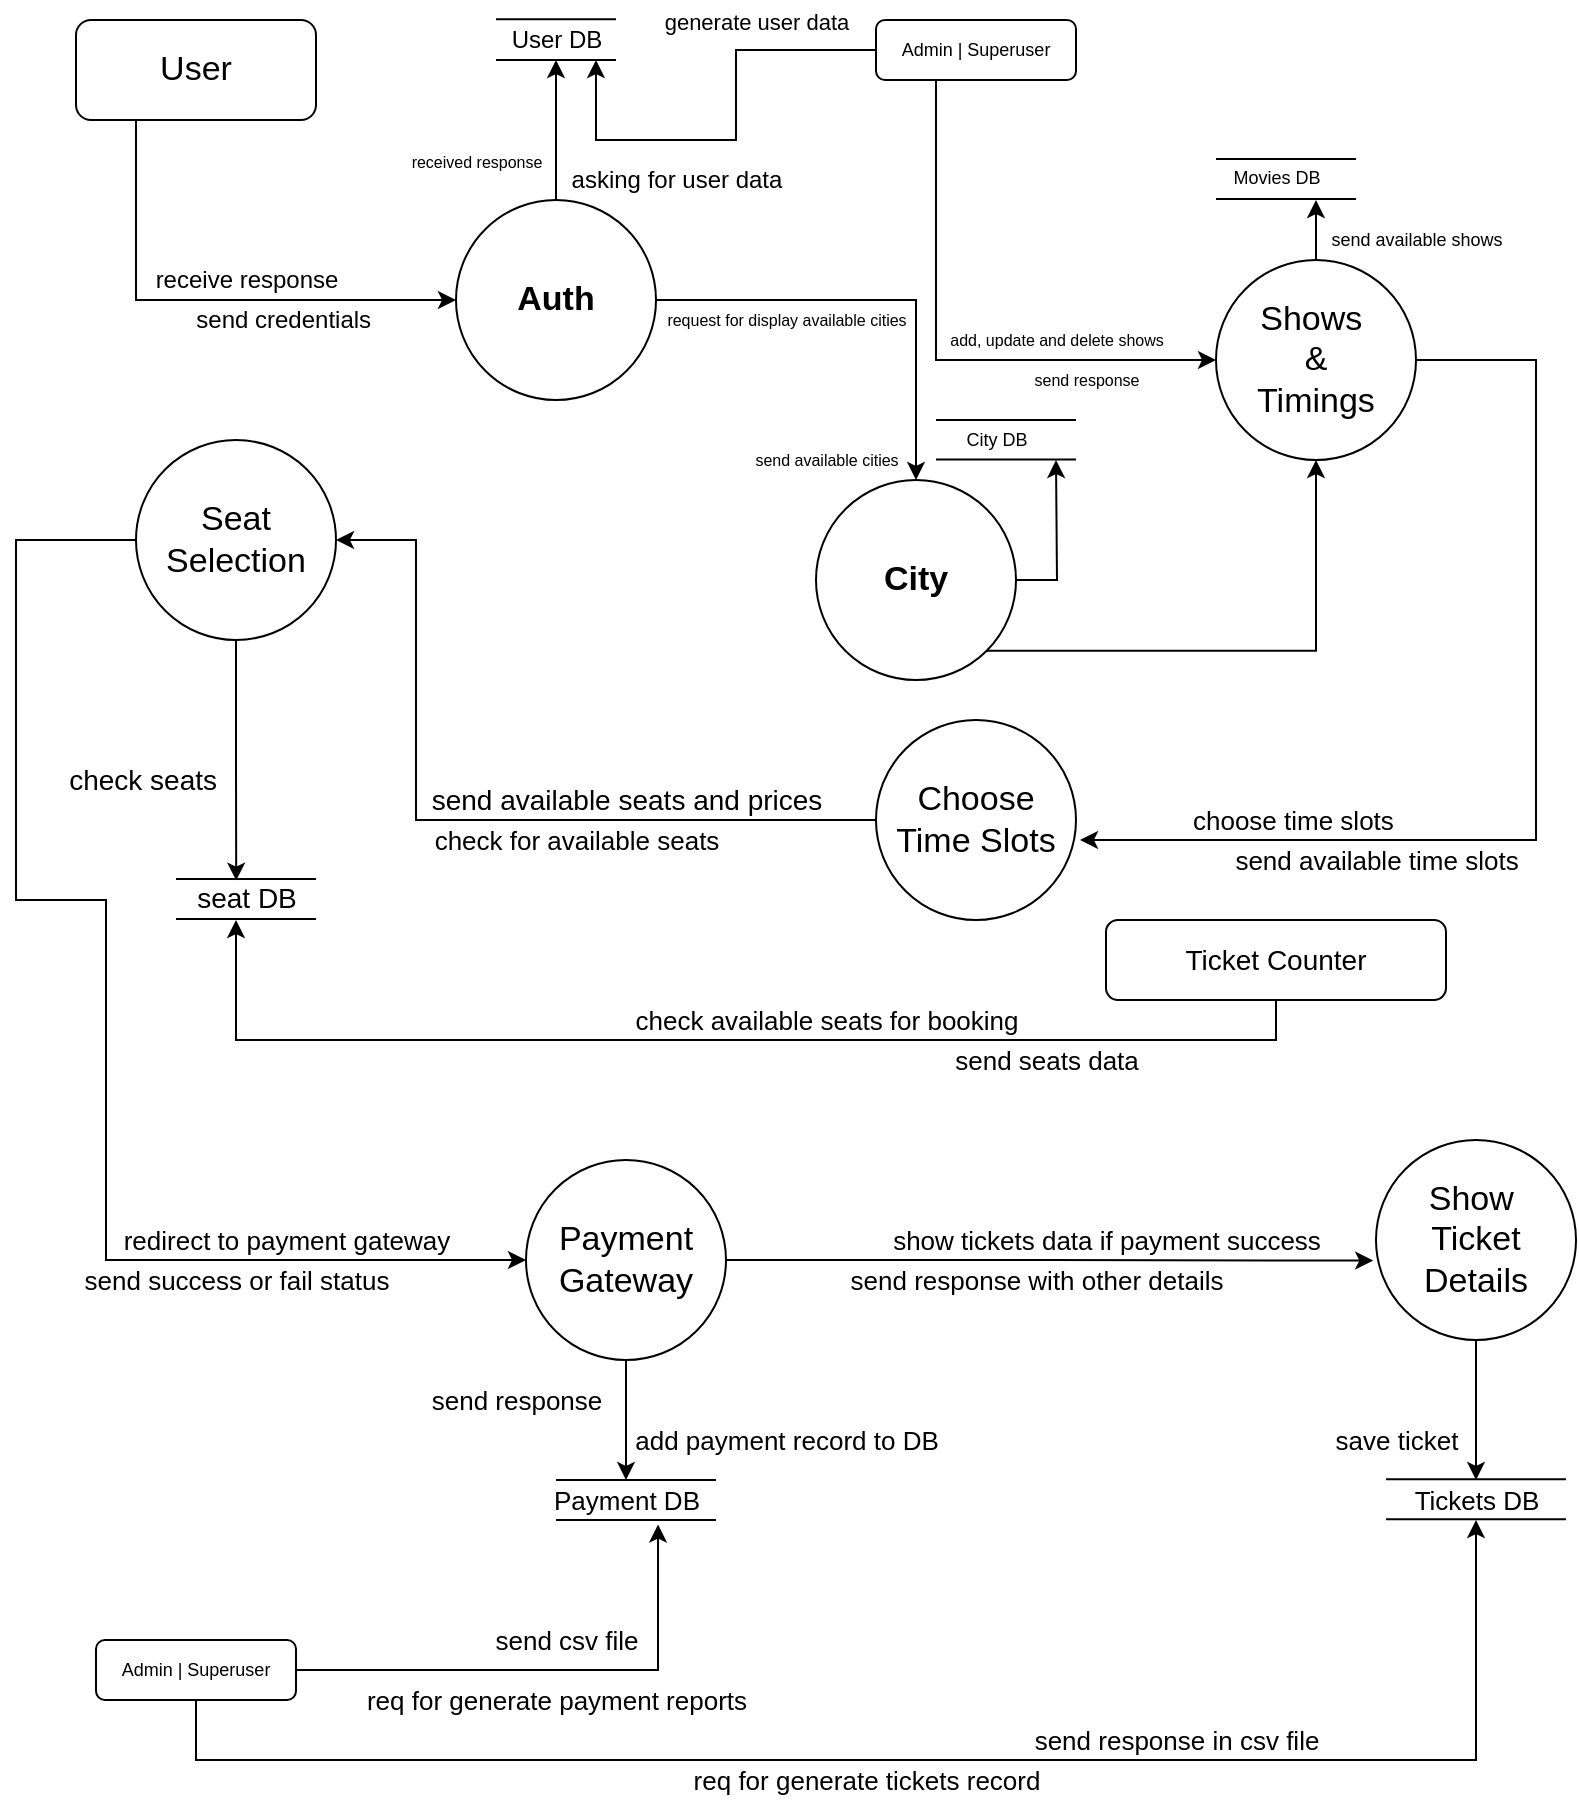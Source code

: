 <mxfile version="17.2.4" type="github">
  <diagram id="ON_uFstYy1kafic6odtV" name="Page-1">
    <mxGraphModel dx="401" dy="240" grid="1" gridSize="10" guides="1" tooltips="1" connect="1" arrows="1" fold="1" page="1" pageScale="1" pageWidth="850" pageHeight="1100" math="0" shadow="0">
      <root>
        <mxCell id="0" />
        <mxCell id="1" parent="0" />
        <mxCell id="_phNsCbLZBcsNUAs6Ilp-49" style="edgeStyle=orthogonalEdgeStyle;rounded=0;orthogonalLoop=1;jettySize=auto;html=1;entryX=0;entryY=0.5;entryDx=0;entryDy=0;exitX=0.25;exitY=1;exitDx=0;exitDy=0;" edge="1" parent="1" source="_phNsCbLZBcsNUAs6Ilp-46" target="_phNsCbLZBcsNUAs6Ilp-48">
          <mxGeometry relative="1" as="geometry" />
        </mxCell>
        <mxCell id="_phNsCbLZBcsNUAs6Ilp-46" value="User" style="rounded=1;whiteSpace=wrap;html=1;fontSize=17;" vertex="1" parent="1">
          <mxGeometry x="80" y="90" width="120" height="50" as="geometry" />
        </mxCell>
        <mxCell id="_phNsCbLZBcsNUAs6Ilp-57" value="" style="edgeStyle=orthogonalEdgeStyle;rounded=0;orthogonalLoop=1;jettySize=auto;html=1;" edge="1" parent="1" source="_phNsCbLZBcsNUAs6Ilp-48" target="_phNsCbLZBcsNUAs6Ilp-55">
          <mxGeometry relative="1" as="geometry" />
        </mxCell>
        <mxCell id="_phNsCbLZBcsNUAs6Ilp-60" style="edgeStyle=orthogonalEdgeStyle;rounded=0;orthogonalLoop=1;jettySize=auto;html=1;fontSize=8;" edge="1" parent="1" source="_phNsCbLZBcsNUAs6Ilp-48" target="_phNsCbLZBcsNUAs6Ilp-52">
          <mxGeometry relative="1" as="geometry" />
        </mxCell>
        <mxCell id="_phNsCbLZBcsNUAs6Ilp-48" value="&lt;font style=&quot;font-size: 17px&quot;&gt;&lt;b&gt;Auth&lt;/b&gt;&lt;br&gt;&lt;/font&gt;" style="ellipse;whiteSpace=wrap;html=1;aspect=fixed;" vertex="1" parent="1">
          <mxGeometry x="270" y="180" width="100" height="100" as="geometry" />
        </mxCell>
        <mxCell id="_phNsCbLZBcsNUAs6Ilp-50" value="send credentials&amp;nbsp;" style="text;html=1;align=center;verticalAlign=middle;resizable=0;points=[];autosize=1;strokeColor=none;fillColor=none;" vertex="1" parent="1">
          <mxGeometry x="130" y="230" width="110" height="20" as="geometry" />
        </mxCell>
        <mxCell id="_phNsCbLZBcsNUAs6Ilp-51" value="receive response" style="text;html=1;align=center;verticalAlign=middle;resizable=0;points=[];autosize=1;strokeColor=none;fillColor=none;" vertex="1" parent="1">
          <mxGeometry x="110" y="210" width="110" height="20" as="geometry" />
        </mxCell>
        <mxCell id="_phNsCbLZBcsNUAs6Ilp-70" style="edgeStyle=orthogonalEdgeStyle;rounded=0;orthogonalLoop=1;jettySize=auto;html=1;fontSize=9;" edge="1" parent="1" source="_phNsCbLZBcsNUAs6Ilp-52">
          <mxGeometry relative="1" as="geometry">
            <mxPoint x="570" y="310" as="targetPoint" />
          </mxGeometry>
        </mxCell>
        <mxCell id="_phNsCbLZBcsNUAs6Ilp-73" style="edgeStyle=orthogonalEdgeStyle;rounded=0;orthogonalLoop=1;jettySize=auto;html=1;exitX=1;exitY=1;exitDx=0;exitDy=0;entryX=0.5;entryY=1;entryDx=0;entryDy=0;fontSize=9;" edge="1" parent="1" source="_phNsCbLZBcsNUAs6Ilp-52" target="_phNsCbLZBcsNUAs6Ilp-72">
          <mxGeometry relative="1" as="geometry" />
        </mxCell>
        <mxCell id="_phNsCbLZBcsNUAs6Ilp-52" value="&lt;font style=&quot;font-size: 17px&quot;&gt;&lt;b&gt;City&lt;/b&gt;&lt;br&gt;&lt;/font&gt;" style="ellipse;whiteSpace=wrap;html=1;aspect=fixed;" vertex="1" parent="1">
          <mxGeometry x="450" y="320" width="100" height="100" as="geometry" />
        </mxCell>
        <mxCell id="_phNsCbLZBcsNUAs6Ilp-53" value="" style="endArrow=none;html=1;rounded=0;" edge="1" parent="1">
          <mxGeometry width="50" height="50" relative="1" as="geometry">
            <mxPoint x="350" y="89.66" as="sourcePoint" />
            <mxPoint x="290" y="89.66" as="targetPoint" />
          </mxGeometry>
        </mxCell>
        <mxCell id="_phNsCbLZBcsNUAs6Ilp-54" value="" style="endArrow=none;html=1;rounded=0;" edge="1" parent="1">
          <mxGeometry width="50" height="50" relative="1" as="geometry">
            <mxPoint x="350" y="110" as="sourcePoint" />
            <mxPoint x="290" y="110" as="targetPoint" />
          </mxGeometry>
        </mxCell>
        <mxCell id="_phNsCbLZBcsNUAs6Ilp-55" value="User DB" style="text;html=1;align=center;verticalAlign=middle;resizable=0;points=[];autosize=1;strokeColor=none;fillColor=none;" vertex="1" parent="1">
          <mxGeometry x="290" y="90" width="60" height="20" as="geometry" />
        </mxCell>
        <mxCell id="_phNsCbLZBcsNUAs6Ilp-58" value="asking for user data" style="text;html=1;align=center;verticalAlign=middle;resizable=0;points=[];autosize=1;strokeColor=none;fillColor=none;" vertex="1" parent="1">
          <mxGeometry x="320" y="160" width="120" height="20" as="geometry" />
        </mxCell>
        <mxCell id="_phNsCbLZBcsNUAs6Ilp-59" value="&lt;font style=&quot;font-size: 8px&quot;&gt;received response&lt;/font&gt;" style="text;html=1;align=center;verticalAlign=middle;resizable=0;points=[];autosize=1;strokeColor=none;fillColor=none;" vertex="1" parent="1">
          <mxGeometry x="240" y="150" width="80" height="20" as="geometry" />
        </mxCell>
        <mxCell id="_phNsCbLZBcsNUAs6Ilp-62" value="request for display available cities" style="text;html=1;align=center;verticalAlign=middle;resizable=0;points=[];autosize=1;strokeColor=none;fillColor=none;fontSize=8;" vertex="1" parent="1">
          <mxGeometry x="370" y="230" width="130" height="20" as="geometry" />
        </mxCell>
        <mxCell id="_phNsCbLZBcsNUAs6Ilp-63" value="send available cities" style="text;html=1;align=center;verticalAlign=middle;resizable=0;points=[];autosize=1;strokeColor=none;fillColor=none;fontSize=8;" vertex="1" parent="1">
          <mxGeometry x="410" y="300" width="90" height="20" as="geometry" />
        </mxCell>
        <mxCell id="_phNsCbLZBcsNUAs6Ilp-64" value="" style="endArrow=none;html=1;rounded=0;fontSize=8;" edge="1" parent="1">
          <mxGeometry width="50" height="50" relative="1" as="geometry">
            <mxPoint x="510" y="290" as="sourcePoint" />
            <mxPoint x="580" y="290" as="targetPoint" />
          </mxGeometry>
        </mxCell>
        <mxCell id="_phNsCbLZBcsNUAs6Ilp-65" value="" style="endArrow=none;html=1;rounded=0;fontSize=8;" edge="1" parent="1">
          <mxGeometry width="50" height="50" relative="1" as="geometry">
            <mxPoint x="510" y="309.7" as="sourcePoint" />
            <mxPoint x="580" y="309.7" as="targetPoint" />
          </mxGeometry>
        </mxCell>
        <mxCell id="_phNsCbLZBcsNUAs6Ilp-66" value="&lt;font style=&quot;font-size: 9px&quot;&gt;City DB&lt;/font&gt;" style="text;html=1;align=center;verticalAlign=middle;resizable=0;points=[];autosize=1;strokeColor=none;fillColor=none;fontSize=8;" vertex="1" parent="1">
          <mxGeometry x="515" y="290" width="50" height="20" as="geometry" />
        </mxCell>
        <mxCell id="_phNsCbLZBcsNUAs6Ilp-78" style="edgeStyle=orthogonalEdgeStyle;rounded=0;orthogonalLoop=1;jettySize=auto;html=1;entryX=0.833;entryY=1.027;entryDx=0;entryDy=0;entryPerimeter=0;fontSize=9;" edge="1" parent="1" source="_phNsCbLZBcsNUAs6Ilp-72" target="_phNsCbLZBcsNUAs6Ilp-76">
          <mxGeometry relative="1" as="geometry" />
        </mxCell>
        <mxCell id="_phNsCbLZBcsNUAs6Ilp-106" style="edgeStyle=orthogonalEdgeStyle;rounded=0;orthogonalLoop=1;jettySize=auto;html=1;entryX=1.02;entryY=0.6;entryDx=0;entryDy=0;entryPerimeter=0;fontSize=13;" edge="1" parent="1" source="_phNsCbLZBcsNUAs6Ilp-72" target="_phNsCbLZBcsNUAs6Ilp-103">
          <mxGeometry relative="1" as="geometry">
            <Array as="points">
              <mxPoint x="810" y="260" />
              <mxPoint x="810" y="500" />
            </Array>
          </mxGeometry>
        </mxCell>
        <mxCell id="_phNsCbLZBcsNUAs6Ilp-72" value="&lt;font style=&quot;font-size: 17px&quot;&gt;Shows&amp;nbsp;&lt;br&gt;&amp;amp;&lt;br&gt;Timings&lt;br&gt;&lt;/font&gt;" style="ellipse;whiteSpace=wrap;html=1;aspect=fixed;" vertex="1" parent="1">
          <mxGeometry x="650" y="210" width="100" height="100" as="geometry" />
        </mxCell>
        <mxCell id="_phNsCbLZBcsNUAs6Ilp-74" value="" style="endArrow=none;html=1;rounded=0;fontSize=9;" edge="1" parent="1">
          <mxGeometry width="50" height="50" relative="1" as="geometry">
            <mxPoint x="650" y="159.46" as="sourcePoint" />
            <mxPoint x="720" y="159.46" as="targetPoint" />
          </mxGeometry>
        </mxCell>
        <mxCell id="_phNsCbLZBcsNUAs6Ilp-75" value="" style="endArrow=none;html=1;rounded=0;fontSize=9;" edge="1" parent="1">
          <mxGeometry width="50" height="50" relative="1" as="geometry">
            <mxPoint x="650" y="179.46" as="sourcePoint" />
            <mxPoint x="720" y="179.46" as="targetPoint" />
          </mxGeometry>
        </mxCell>
        <mxCell id="_phNsCbLZBcsNUAs6Ilp-76" value="Movies DB" style="text;html=1;align=center;verticalAlign=middle;resizable=0;points=[];autosize=1;strokeColor=none;fillColor=none;fontSize=9;" vertex="1" parent="1">
          <mxGeometry x="650" y="159.46" width="60" height="20" as="geometry" />
        </mxCell>
        <mxCell id="_phNsCbLZBcsNUAs6Ilp-79" value="send available shows" style="text;html=1;align=center;verticalAlign=middle;resizable=0;points=[];autosize=1;strokeColor=none;fillColor=none;fontSize=9;" vertex="1" parent="1">
          <mxGeometry x="700" y="190" width="100" height="20" as="geometry" />
        </mxCell>
        <mxCell id="_phNsCbLZBcsNUAs6Ilp-83" style="edgeStyle=orthogonalEdgeStyle;rounded=0;orthogonalLoop=1;jettySize=auto;html=1;entryX=0;entryY=0.5;entryDx=0;entryDy=0;fontSize=9;exitX=0.3;exitY=1;exitDx=0;exitDy=0;exitPerimeter=0;" edge="1" parent="1" source="_phNsCbLZBcsNUAs6Ilp-82" target="_phNsCbLZBcsNUAs6Ilp-72">
          <mxGeometry relative="1" as="geometry" />
        </mxCell>
        <mxCell id="_phNsCbLZBcsNUAs6Ilp-87" style="edgeStyle=orthogonalEdgeStyle;rounded=0;orthogonalLoop=1;jettySize=auto;html=1;fontSize=8;entryX=0.833;entryY=1;entryDx=0;entryDy=0;entryPerimeter=0;" edge="1" parent="1" source="_phNsCbLZBcsNUAs6Ilp-82" target="_phNsCbLZBcsNUAs6Ilp-55">
          <mxGeometry relative="1" as="geometry">
            <mxPoint x="340" y="120" as="targetPoint" />
            <Array as="points">
              <mxPoint x="410" y="105" />
              <mxPoint x="410" y="150" />
              <mxPoint x="340" y="150" />
            </Array>
          </mxGeometry>
        </mxCell>
        <mxCell id="_phNsCbLZBcsNUAs6Ilp-82" value="Admin | Superuser" style="rounded=1;whiteSpace=wrap;html=1;fontSize=9;" vertex="1" parent="1">
          <mxGeometry x="480" y="90" width="100" height="30" as="geometry" />
        </mxCell>
        <mxCell id="_phNsCbLZBcsNUAs6Ilp-84" value="&lt;font style=&quot;font-size: 8px&quot;&gt;add, update and delete shows&lt;/font&gt;" style="text;html=1;align=center;verticalAlign=middle;resizable=0;points=[];autosize=1;strokeColor=none;fillColor=none;fontSize=9;" vertex="1" parent="1">
          <mxGeometry x="510" y="240" width="120" height="20" as="geometry" />
        </mxCell>
        <mxCell id="_phNsCbLZBcsNUAs6Ilp-86" value="&lt;font style=&quot;font-size: 8px&quot;&gt;send response&lt;/font&gt;" style="text;html=1;align=center;verticalAlign=middle;resizable=0;points=[];autosize=1;strokeColor=none;fillColor=none;fontSize=9;" vertex="1" parent="1">
          <mxGeometry x="550" y="260" width="70" height="20" as="geometry" />
        </mxCell>
        <mxCell id="_phNsCbLZBcsNUAs6Ilp-99" style="edgeStyle=orthogonalEdgeStyle;rounded=0;orthogonalLoop=1;jettySize=auto;html=1;entryX=0.43;entryY=0.042;entryDx=0;entryDy=0;entryPerimeter=0;fontSize=14;exitX=0.5;exitY=1;exitDx=0;exitDy=0;" edge="1" parent="1" source="_phNsCbLZBcsNUAs6Ilp-88" target="_phNsCbLZBcsNUAs6Ilp-95">
          <mxGeometry relative="1" as="geometry" />
        </mxCell>
        <mxCell id="_phNsCbLZBcsNUAs6Ilp-110" style="edgeStyle=orthogonalEdgeStyle;rounded=0;orthogonalLoop=1;jettySize=auto;html=1;entryX=0;entryY=0.5;entryDx=0;entryDy=0;fontSize=13;" edge="1" parent="1" source="_phNsCbLZBcsNUAs6Ilp-88" target="_phNsCbLZBcsNUAs6Ilp-109">
          <mxGeometry relative="1" as="geometry">
            <Array as="points">
              <mxPoint x="50" y="350" />
              <mxPoint x="50" y="530" />
              <mxPoint x="95" y="530" />
              <mxPoint x="95" y="710" />
            </Array>
          </mxGeometry>
        </mxCell>
        <mxCell id="_phNsCbLZBcsNUAs6Ilp-88" value="&lt;font style=&quot;font-size: 17px&quot;&gt;Seat Selection&lt;br&gt;&lt;/font&gt;" style="ellipse;whiteSpace=wrap;html=1;aspect=fixed;" vertex="1" parent="1">
          <mxGeometry x="110" y="300" width="100" height="100" as="geometry" />
        </mxCell>
        <mxCell id="_phNsCbLZBcsNUAs6Ilp-90" value="&lt;font style=&quot;font-size: 13px&quot;&gt;check for available seats&lt;/font&gt;" style="text;html=1;align=center;verticalAlign=middle;resizable=0;points=[];autosize=1;strokeColor=none;fillColor=none;fontSize=8;" vertex="1" parent="1">
          <mxGeometry x="250" y="490" width="160" height="20" as="geometry" />
        </mxCell>
        <mxCell id="_phNsCbLZBcsNUAs6Ilp-91" value="&lt;font style=&quot;font-size: 14px&quot;&gt;send available seats and prices&lt;/font&gt;" style="text;html=1;align=center;verticalAlign=middle;resizable=0;points=[];autosize=1;strokeColor=none;fillColor=none;fontSize=11;" vertex="1" parent="1">
          <mxGeometry x="250" y="470" width="210" height="20" as="geometry" />
        </mxCell>
        <mxCell id="_phNsCbLZBcsNUAs6Ilp-98" style="edgeStyle=orthogonalEdgeStyle;rounded=0;orthogonalLoop=1;jettySize=auto;html=1;fontSize=14;exitX=0.5;exitY=1;exitDx=0;exitDy=0;" edge="1" parent="1" source="_phNsCbLZBcsNUAs6Ilp-92">
          <mxGeometry relative="1" as="geometry">
            <mxPoint x="160" y="540" as="targetPoint" />
            <Array as="points">
              <mxPoint x="680" y="600" />
              <mxPoint x="160" y="600" />
            </Array>
          </mxGeometry>
        </mxCell>
        <mxCell id="_phNsCbLZBcsNUAs6Ilp-92" value="Ticket Counter" style="rounded=1;whiteSpace=wrap;html=1;fontSize=14;" vertex="1" parent="1">
          <mxGeometry x="595" y="540" width="170" height="40" as="geometry" />
        </mxCell>
        <mxCell id="_phNsCbLZBcsNUAs6Ilp-94" value="" style="endArrow=none;html=1;rounded=0;fontSize=14;" edge="1" parent="1">
          <mxGeometry width="50" height="50" relative="1" as="geometry">
            <mxPoint x="130" y="519.47" as="sourcePoint" />
            <mxPoint x="200" y="519.47" as="targetPoint" />
          </mxGeometry>
        </mxCell>
        <mxCell id="_phNsCbLZBcsNUAs6Ilp-95" value="seat DB" style="text;html=1;align=center;verticalAlign=middle;resizable=0;points=[];autosize=1;strokeColor=none;fillColor=none;fontSize=14;" vertex="1" parent="1">
          <mxGeometry x="130" y="519.47" width="70" height="20" as="geometry" />
        </mxCell>
        <mxCell id="_phNsCbLZBcsNUAs6Ilp-97" value="" style="endArrow=none;html=1;rounded=0;fontSize=14;" edge="1" parent="1">
          <mxGeometry width="50" height="50" relative="1" as="geometry">
            <mxPoint x="130" y="539.47" as="sourcePoint" />
            <mxPoint x="200" y="539.47" as="targetPoint" />
          </mxGeometry>
        </mxCell>
        <mxCell id="_phNsCbLZBcsNUAs6Ilp-100" value="check seats&amp;nbsp;" style="text;html=1;align=center;verticalAlign=middle;resizable=0;points=[];autosize=1;strokeColor=none;fillColor=none;fontSize=14;" vertex="1" parent="1">
          <mxGeometry x="70" y="460" width="90" height="20" as="geometry" />
        </mxCell>
        <mxCell id="_phNsCbLZBcsNUAs6Ilp-101" value="&lt;font style=&quot;font-size: 13px&quot;&gt;check available seats for booking&lt;/font&gt;" style="text;html=1;align=center;verticalAlign=middle;resizable=0;points=[];autosize=1;strokeColor=none;fillColor=none;fontSize=14;" vertex="1" parent="1">
          <mxGeometry x="350" y="580" width="210" height="20" as="geometry" />
        </mxCell>
        <mxCell id="_phNsCbLZBcsNUAs6Ilp-102" value="send seats data" style="text;html=1;align=center;verticalAlign=middle;resizable=0;points=[];autosize=1;strokeColor=none;fillColor=none;fontSize=13;" vertex="1" parent="1">
          <mxGeometry x="510" y="600" width="110" height="20" as="geometry" />
        </mxCell>
        <mxCell id="_phNsCbLZBcsNUAs6Ilp-104" style="edgeStyle=orthogonalEdgeStyle;rounded=0;orthogonalLoop=1;jettySize=auto;html=1;entryX=1;entryY=0.5;entryDx=0;entryDy=0;fontSize=13;" edge="1" parent="1" source="_phNsCbLZBcsNUAs6Ilp-103" target="_phNsCbLZBcsNUAs6Ilp-88">
          <mxGeometry relative="1" as="geometry">
            <Array as="points">
              <mxPoint x="250" y="490" />
              <mxPoint x="250" y="350" />
            </Array>
          </mxGeometry>
        </mxCell>
        <mxCell id="_phNsCbLZBcsNUAs6Ilp-103" value="&lt;font style=&quot;font-size: 17px&quot;&gt;Choose&lt;br&gt;Time Slots&lt;br&gt;&lt;/font&gt;" style="ellipse;whiteSpace=wrap;html=1;aspect=fixed;" vertex="1" parent="1">
          <mxGeometry x="480" y="440" width="100" height="100" as="geometry" />
        </mxCell>
        <mxCell id="_phNsCbLZBcsNUAs6Ilp-107" value="choose time slots&amp;nbsp;" style="text;html=1;align=center;verticalAlign=middle;resizable=0;points=[];autosize=1;strokeColor=none;fillColor=none;fontSize=13;" vertex="1" parent="1">
          <mxGeometry x="630" y="480" width="120" height="20" as="geometry" />
        </mxCell>
        <mxCell id="_phNsCbLZBcsNUAs6Ilp-108" value="send available time slots" style="text;html=1;align=center;verticalAlign=middle;resizable=0;points=[];autosize=1;strokeColor=none;fillColor=none;fontSize=13;" vertex="1" parent="1">
          <mxGeometry x="650" y="500" width="160" height="20" as="geometry" />
        </mxCell>
        <mxCell id="_phNsCbLZBcsNUAs6Ilp-117" value="" style="edgeStyle=orthogonalEdgeStyle;rounded=0;orthogonalLoop=1;jettySize=auto;html=1;fontSize=13;" edge="1" parent="1" source="_phNsCbLZBcsNUAs6Ilp-109" target="_phNsCbLZBcsNUAs6Ilp-116">
          <mxGeometry relative="1" as="geometry" />
        </mxCell>
        <mxCell id="_phNsCbLZBcsNUAs6Ilp-121" style="edgeStyle=orthogonalEdgeStyle;rounded=0;orthogonalLoop=1;jettySize=auto;html=1;entryX=-0.014;entryY=0.603;entryDx=0;entryDy=0;entryPerimeter=0;fontSize=13;" edge="1" parent="1" source="_phNsCbLZBcsNUAs6Ilp-109" target="_phNsCbLZBcsNUAs6Ilp-120">
          <mxGeometry relative="1" as="geometry" />
        </mxCell>
        <mxCell id="_phNsCbLZBcsNUAs6Ilp-109" value="&lt;font style=&quot;font-size: 17px&quot;&gt;Payment&lt;br&gt;Gateway&lt;br&gt;&lt;/font&gt;" style="ellipse;whiteSpace=wrap;html=1;aspect=fixed;" vertex="1" parent="1">
          <mxGeometry x="305" y="660" width="100" height="100" as="geometry" />
        </mxCell>
        <mxCell id="_phNsCbLZBcsNUAs6Ilp-111" value="redirect to payment gateway" style="text;html=1;align=center;verticalAlign=middle;resizable=0;points=[];autosize=1;strokeColor=none;fillColor=none;fontSize=13;" vertex="1" parent="1">
          <mxGeometry x="95" y="690" width="180" height="20" as="geometry" />
        </mxCell>
        <mxCell id="_phNsCbLZBcsNUAs6Ilp-112" value="send success or fail status" style="text;html=1;align=center;verticalAlign=middle;resizable=0;points=[];autosize=1;strokeColor=none;fillColor=none;fontSize=13;" vertex="1" parent="1">
          <mxGeometry x="75" y="710" width="170" height="20" as="geometry" />
        </mxCell>
        <mxCell id="_phNsCbLZBcsNUAs6Ilp-114" value="" style="endArrow=none;html=1;rounded=0;fontSize=13;" edge="1" parent="1">
          <mxGeometry width="50" height="50" relative="1" as="geometry">
            <mxPoint x="320" y="840" as="sourcePoint" />
            <mxPoint x="400" y="840" as="targetPoint" />
          </mxGeometry>
        </mxCell>
        <mxCell id="_phNsCbLZBcsNUAs6Ilp-115" value="" style="endArrow=none;html=1;rounded=0;fontSize=13;" edge="1" parent="1">
          <mxGeometry width="50" height="50" relative="1" as="geometry">
            <mxPoint x="320" y="820.0" as="sourcePoint" />
            <mxPoint x="400" y="820.0" as="targetPoint" />
          </mxGeometry>
        </mxCell>
        <mxCell id="_phNsCbLZBcsNUAs6Ilp-116" value="Payment DB" style="text;html=1;align=center;verticalAlign=middle;resizable=0;points=[];autosize=1;strokeColor=none;fillColor=none;fontSize=13;" vertex="1" parent="1">
          <mxGeometry x="310" y="820" width="90" height="20" as="geometry" />
        </mxCell>
        <mxCell id="_phNsCbLZBcsNUAs6Ilp-118" value="add payment record to DB" style="text;html=1;align=center;verticalAlign=middle;resizable=0;points=[];autosize=1;strokeColor=none;fillColor=none;fontSize=13;" vertex="1" parent="1">
          <mxGeometry x="350" y="790" width="170" height="20" as="geometry" />
        </mxCell>
        <mxCell id="_phNsCbLZBcsNUAs6Ilp-119" value="send response" style="text;html=1;align=center;verticalAlign=middle;resizable=0;points=[];autosize=1;strokeColor=none;fillColor=none;fontSize=13;" vertex="1" parent="1">
          <mxGeometry x="250" y="770" width="100" height="20" as="geometry" />
        </mxCell>
        <mxCell id="_phNsCbLZBcsNUAs6Ilp-129" style="edgeStyle=orthogonalEdgeStyle;rounded=0;orthogonalLoop=1;jettySize=auto;html=1;fontSize=13;" edge="1" parent="1" source="_phNsCbLZBcsNUAs6Ilp-120" target="_phNsCbLZBcsNUAs6Ilp-126">
          <mxGeometry relative="1" as="geometry" />
        </mxCell>
        <mxCell id="_phNsCbLZBcsNUAs6Ilp-120" value="&lt;font style=&quot;font-size: 17px&quot;&gt;Show&amp;nbsp;&lt;br&gt;Ticket&lt;br&gt;Details&lt;br&gt;&lt;/font&gt;" style="ellipse;whiteSpace=wrap;html=1;aspect=fixed;" vertex="1" parent="1">
          <mxGeometry x="730" y="650" width="100" height="100" as="geometry" />
        </mxCell>
        <mxCell id="_phNsCbLZBcsNUAs6Ilp-122" value="show tickets data if payment success" style="text;html=1;align=center;verticalAlign=middle;resizable=0;points=[];autosize=1;strokeColor=none;fillColor=none;fontSize=13;" vertex="1" parent="1">
          <mxGeometry x="480" y="690" width="230" height="20" as="geometry" />
        </mxCell>
        <mxCell id="_phNsCbLZBcsNUAs6Ilp-123" value="send response with other details" style="text;html=1;align=center;verticalAlign=middle;resizable=0;points=[];autosize=1;strokeColor=none;fillColor=none;fontSize=13;" vertex="1" parent="1">
          <mxGeometry x="460" y="710" width="200" height="20" as="geometry" />
        </mxCell>
        <mxCell id="_phNsCbLZBcsNUAs6Ilp-125" value="" style="endArrow=none;html=1;rounded=0;fontSize=13;" edge="1" parent="1">
          <mxGeometry width="50" height="50" relative="1" as="geometry">
            <mxPoint x="735" y="839.63" as="sourcePoint" />
            <mxPoint x="825" y="839.63" as="targetPoint" />
          </mxGeometry>
        </mxCell>
        <mxCell id="_phNsCbLZBcsNUAs6Ilp-126" value="Tickets DB" style="text;html=1;align=center;verticalAlign=middle;resizable=0;points=[];autosize=1;strokeColor=none;fillColor=none;fontSize=13;" vertex="1" parent="1">
          <mxGeometry x="740" y="820" width="80" height="20" as="geometry" />
        </mxCell>
        <mxCell id="_phNsCbLZBcsNUAs6Ilp-128" value="" style="endArrow=none;html=1;rounded=0;fontSize=13;" edge="1" parent="1">
          <mxGeometry width="50" height="50" relative="1" as="geometry">
            <mxPoint x="735" y="819.63" as="sourcePoint" />
            <mxPoint x="825" y="819.63" as="targetPoint" />
          </mxGeometry>
        </mxCell>
        <mxCell id="_phNsCbLZBcsNUAs6Ilp-130" value="save ticket" style="text;html=1;align=center;verticalAlign=middle;resizable=0;points=[];autosize=1;strokeColor=none;fillColor=none;fontSize=13;" vertex="1" parent="1">
          <mxGeometry x="700" y="790" width="80" height="20" as="geometry" />
        </mxCell>
        <mxCell id="_phNsCbLZBcsNUAs6Ilp-132" style="edgeStyle=orthogonalEdgeStyle;rounded=0;orthogonalLoop=1;jettySize=auto;html=1;entryX=0.678;entryY=1.114;entryDx=0;entryDy=0;entryPerimeter=0;fontSize=13;" edge="1" parent="1" source="_phNsCbLZBcsNUAs6Ilp-131" target="_phNsCbLZBcsNUAs6Ilp-116">
          <mxGeometry relative="1" as="geometry" />
        </mxCell>
        <mxCell id="_phNsCbLZBcsNUAs6Ilp-135" style="edgeStyle=orthogonalEdgeStyle;rounded=0;orthogonalLoop=1;jettySize=auto;html=1;fontSize=13;" edge="1" parent="1" source="_phNsCbLZBcsNUAs6Ilp-131" target="_phNsCbLZBcsNUAs6Ilp-126">
          <mxGeometry relative="1" as="geometry">
            <Array as="points">
              <mxPoint x="140" y="960" />
              <mxPoint x="780" y="960" />
            </Array>
          </mxGeometry>
        </mxCell>
        <mxCell id="_phNsCbLZBcsNUAs6Ilp-131" value="Admin | Superuser" style="rounded=1;whiteSpace=wrap;html=1;fontSize=9;" vertex="1" parent="1">
          <mxGeometry x="90" y="900" width="100" height="30" as="geometry" />
        </mxCell>
        <mxCell id="_phNsCbLZBcsNUAs6Ilp-133" value="req for generate payment reports" style="text;html=1;align=center;verticalAlign=middle;resizable=0;points=[];autosize=1;strokeColor=none;fillColor=none;fontSize=13;" vertex="1" parent="1">
          <mxGeometry x="215" y="920" width="210" height="20" as="geometry" />
        </mxCell>
        <mxCell id="_phNsCbLZBcsNUAs6Ilp-134" value="send csv file" style="text;html=1;align=center;verticalAlign=middle;resizable=0;points=[];autosize=1;strokeColor=none;fillColor=none;fontSize=13;" vertex="1" parent="1">
          <mxGeometry x="280" y="890" width="90" height="20" as="geometry" />
        </mxCell>
        <mxCell id="_phNsCbLZBcsNUAs6Ilp-136" value="req for generate tickets record" style="text;html=1;align=center;verticalAlign=middle;resizable=0;points=[];autosize=1;strokeColor=none;fillColor=none;fontSize=13;" vertex="1" parent="1">
          <mxGeometry x="380" y="960" width="190" height="20" as="geometry" />
        </mxCell>
        <mxCell id="_phNsCbLZBcsNUAs6Ilp-137" value="send response in csv file" style="text;html=1;align=center;verticalAlign=middle;resizable=0;points=[];autosize=1;strokeColor=none;fillColor=none;fontSize=13;" vertex="1" parent="1">
          <mxGeometry x="550" y="940" width="160" height="20" as="geometry" />
        </mxCell>
        <mxCell id="_phNsCbLZBcsNUAs6Ilp-138" value="&lt;font style=&quot;font-size: 11px&quot;&gt;generate user data&lt;/font&gt;" style="text;html=1;align=center;verticalAlign=middle;resizable=0;points=[];autosize=1;strokeColor=none;fillColor=none;fontSize=13;" vertex="1" parent="1">
          <mxGeometry x="365" y="80" width="110" height="20" as="geometry" />
        </mxCell>
      </root>
    </mxGraphModel>
  </diagram>
</mxfile>
